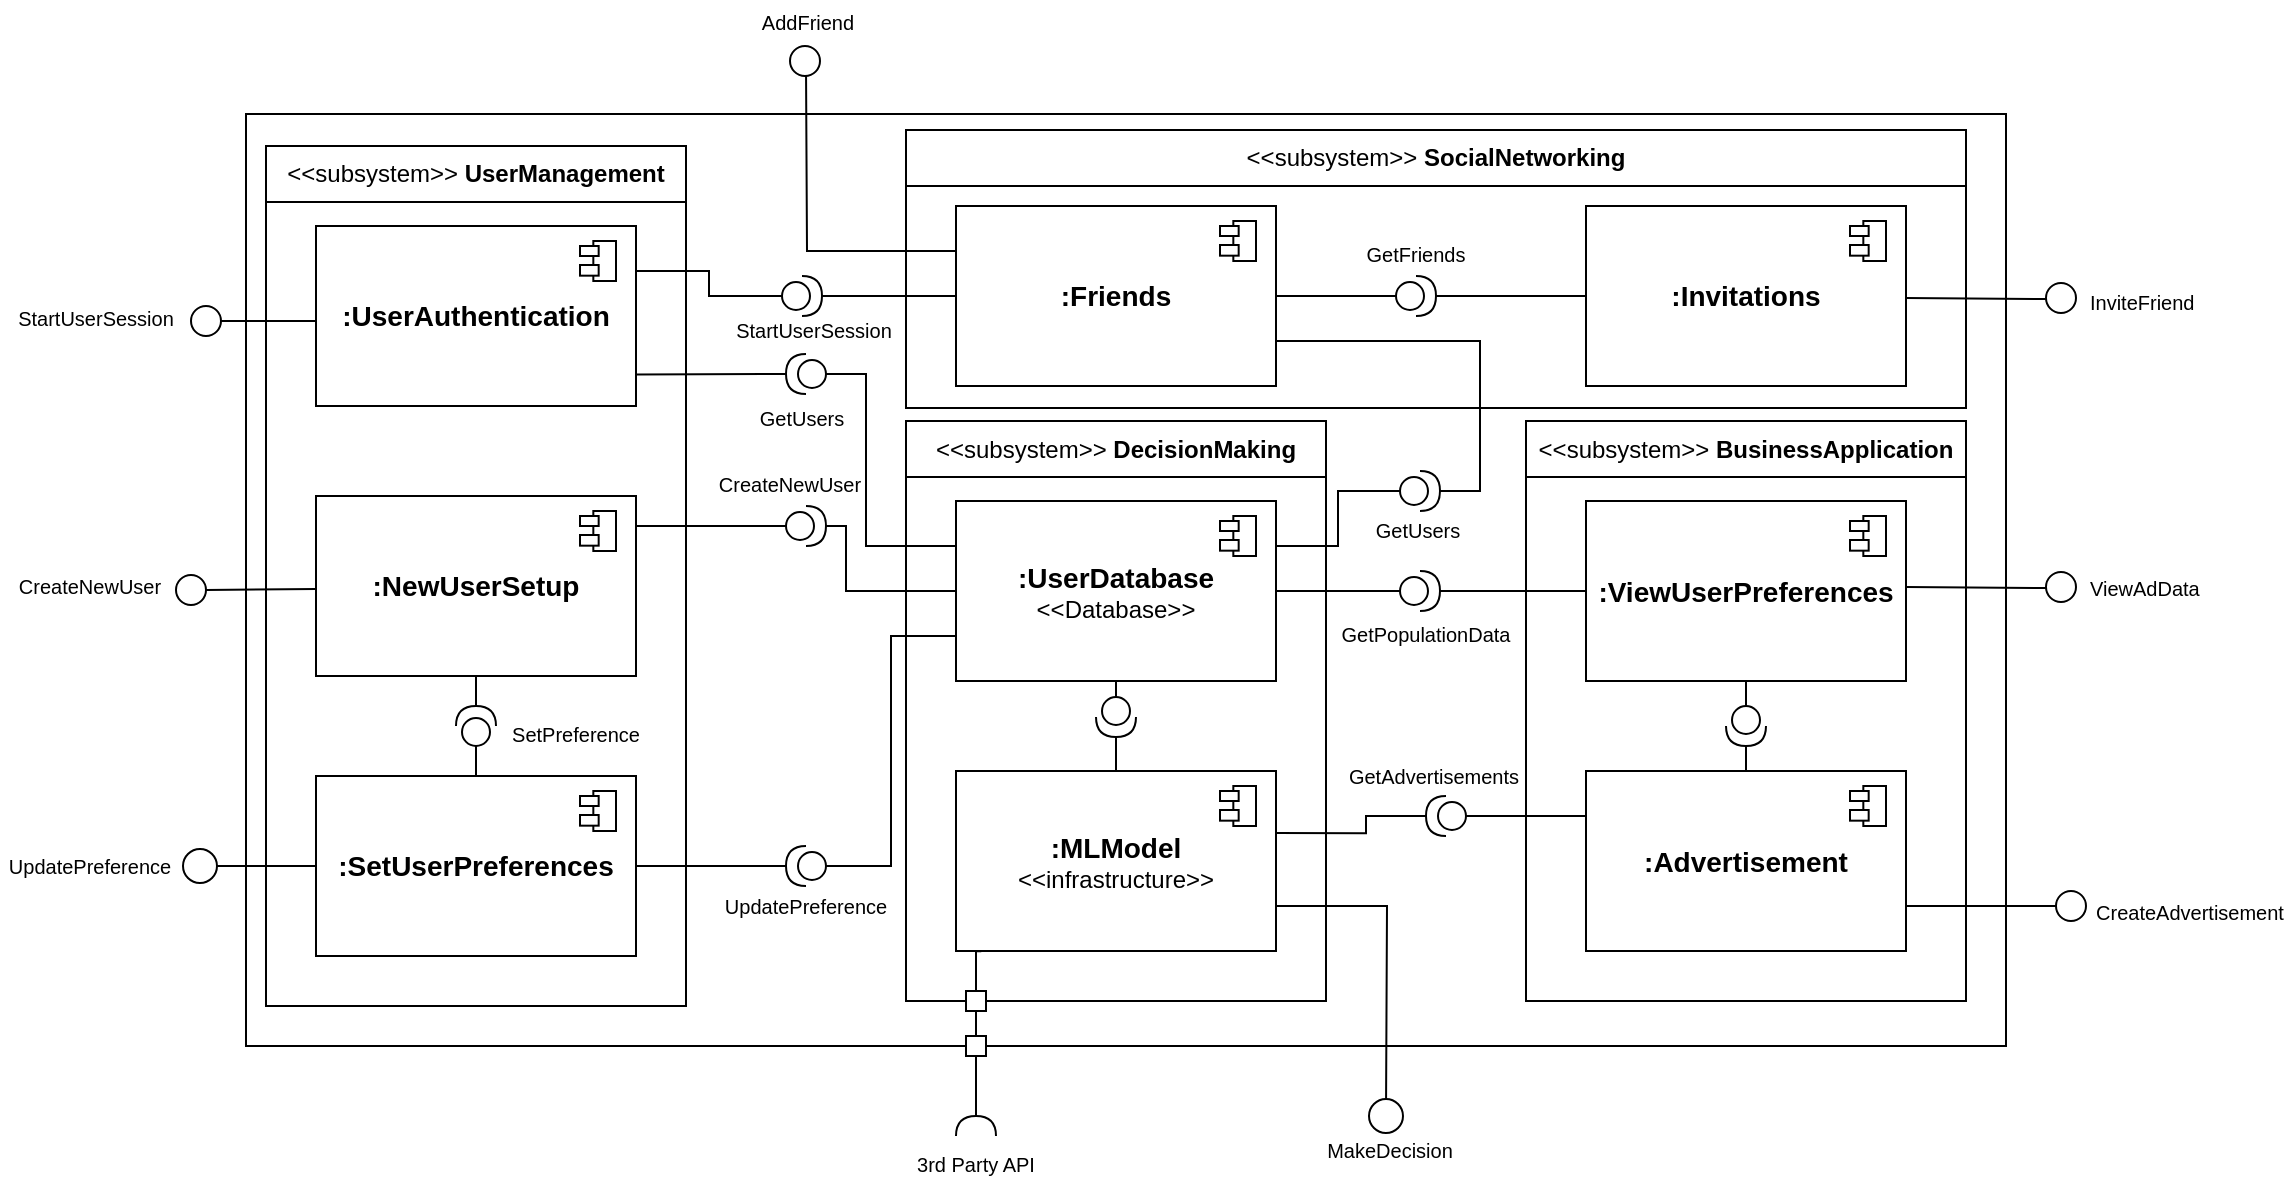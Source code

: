 <mxfile version="10.6.5" type="device"><diagram id="gyJj4zx8tyB4iPBokONH" name="Page-1"><mxGraphModel dx="2293" dy="799" grid="1" gridSize="10" guides="1" tooltips="1" connect="1" arrows="1" fold="1" page="1" pageScale="1" pageWidth="850" pageHeight="1100" math="0" shadow="0"><root><mxCell id="0"/><mxCell id="1" parent="0"/><mxCell id="6_bKS5VS26c0D7Z-vQ1S-110" value="" style="rounded=0;whiteSpace=wrap;html=1;fontSize=10;align=left;" vertex="1" parent="1"><mxGeometry x="120" y="274" width="880" height="466" as="geometry"/></mxCell><mxCell id="6_bKS5VS26c0D7Z-vQ1S-18" value="" style="rounded=0;whiteSpace=wrap;html=1;" vertex="1" parent="1"><mxGeometry x="130" y="318" width="210" height="402" as="geometry"/></mxCell><mxCell id="6_bKS5VS26c0D7Z-vQ1S-9" value="" style="group" vertex="1" connectable="0" parent="1"><mxGeometry x="155" y="330" width="160" height="90" as="geometry"/></mxCell><mxCell id="6_bKS5VS26c0D7Z-vQ1S-1" value="&lt;font style=&quot;font-size: 14px&quot;&gt;&lt;b&gt;:UserAuthentication&lt;/b&gt;&lt;/font&gt;" style="rounded=0;whiteSpace=wrap;html=1;" vertex="1" parent="6_bKS5VS26c0D7Z-vQ1S-9"><mxGeometry width="160" height="90" as="geometry"/></mxCell><mxCell id="6_bKS5VS26c0D7Z-vQ1S-7" value="" style="group" vertex="1" connectable="0" parent="6_bKS5VS26c0D7Z-vQ1S-9"><mxGeometry x="130" y="7.5" width="20" height="20" as="geometry"/></mxCell><mxCell id="6_bKS5VS26c0D7Z-vQ1S-2" value="" style="rounded=0;whiteSpace=wrap;html=1;" vertex="1" parent="6_bKS5VS26c0D7Z-vQ1S-7"><mxGeometry x="8.667" width="11.333" height="20" as="geometry"/></mxCell><mxCell id="6_bKS5VS26c0D7Z-vQ1S-3" value="" style="rounded=0;whiteSpace=wrap;html=1;" vertex="1" parent="6_bKS5VS26c0D7Z-vQ1S-7"><mxGeometry x="2" y="2.5" width="9.333" height="5" as="geometry"/></mxCell><mxCell id="6_bKS5VS26c0D7Z-vQ1S-4" value="" style="rounded=0;whiteSpace=wrap;html=1;" vertex="1" parent="6_bKS5VS26c0D7Z-vQ1S-7"><mxGeometry x="2" y="12" width="9.333" height="5.333" as="geometry"/></mxCell><mxCell id="6_bKS5VS26c0D7Z-vQ1S-10" value="" style="group" vertex="1" connectable="0" parent="1"><mxGeometry x="155" y="465" width="160" height="90" as="geometry"/></mxCell><mxCell id="6_bKS5VS26c0D7Z-vQ1S-11" value="&lt;font style=&quot;font-size: 14px&quot;&gt;&lt;b&gt;:NewUserSetup&lt;/b&gt;&lt;/font&gt;" style="rounded=0;whiteSpace=wrap;html=1;" vertex="1" parent="6_bKS5VS26c0D7Z-vQ1S-10"><mxGeometry width="160" height="90" as="geometry"/></mxCell><mxCell id="6_bKS5VS26c0D7Z-vQ1S-12" value="" style="group" vertex="1" connectable="0" parent="6_bKS5VS26c0D7Z-vQ1S-10"><mxGeometry x="130" y="7.5" width="20" height="20" as="geometry"/></mxCell><mxCell id="6_bKS5VS26c0D7Z-vQ1S-13" value="" style="rounded=0;whiteSpace=wrap;html=1;" vertex="1" parent="6_bKS5VS26c0D7Z-vQ1S-12"><mxGeometry x="8.667" width="11.333" height="20" as="geometry"/></mxCell><mxCell id="6_bKS5VS26c0D7Z-vQ1S-14" value="" style="rounded=0;whiteSpace=wrap;html=1;" vertex="1" parent="6_bKS5VS26c0D7Z-vQ1S-12"><mxGeometry x="2" y="2.5" width="9.333" height="5" as="geometry"/></mxCell><mxCell id="6_bKS5VS26c0D7Z-vQ1S-15" value="" style="rounded=0;whiteSpace=wrap;html=1;" vertex="1" parent="6_bKS5VS26c0D7Z-vQ1S-12"><mxGeometry x="2" y="12" width="9.333" height="5.333" as="geometry"/></mxCell><mxCell id="6_bKS5VS26c0D7Z-vQ1S-19" value="&amp;lt;&amp;lt;subsystem&amp;gt;&amp;gt; &lt;b&gt;UserManagement&lt;/b&gt;" style="rounded=0;whiteSpace=wrap;html=1;" vertex="1" parent="1"><mxGeometry x="130" y="290" width="210" height="28" as="geometry"/></mxCell><mxCell id="6_bKS5VS26c0D7Z-vQ1S-20" value="" style="group" vertex="1" connectable="0" parent="1"><mxGeometry x="155" y="605" width="160" height="90" as="geometry"/></mxCell><mxCell id="6_bKS5VS26c0D7Z-vQ1S-21" value="&lt;font style=&quot;font-size: 14px&quot;&gt;&lt;b&gt;:SetUserPreferences&lt;/b&gt;&lt;/font&gt;" style="rounded=0;whiteSpace=wrap;html=1;" vertex="1" parent="6_bKS5VS26c0D7Z-vQ1S-20"><mxGeometry width="160" height="90" as="geometry"/></mxCell><mxCell id="6_bKS5VS26c0D7Z-vQ1S-22" value="" style="group" vertex="1" connectable="0" parent="6_bKS5VS26c0D7Z-vQ1S-20"><mxGeometry x="130" y="7.5" width="20" height="20" as="geometry"/></mxCell><mxCell id="6_bKS5VS26c0D7Z-vQ1S-23" value="" style="rounded=0;whiteSpace=wrap;html=1;" vertex="1" parent="6_bKS5VS26c0D7Z-vQ1S-22"><mxGeometry x="8.667" width="11.333" height="20" as="geometry"/></mxCell><mxCell id="6_bKS5VS26c0D7Z-vQ1S-24" value="" style="rounded=0;whiteSpace=wrap;html=1;" vertex="1" parent="6_bKS5VS26c0D7Z-vQ1S-22"><mxGeometry x="2" y="2.5" width="9.333" height="5" as="geometry"/></mxCell><mxCell id="6_bKS5VS26c0D7Z-vQ1S-25" value="" style="rounded=0;whiteSpace=wrap;html=1;" vertex="1" parent="6_bKS5VS26c0D7Z-vQ1S-22"><mxGeometry x="2" y="12" width="9.333" height="5.333" as="geometry"/></mxCell><mxCell id="6_bKS5VS26c0D7Z-vQ1S-28" value="" style="rounded=0;whiteSpace=wrap;html=1;" vertex="1" parent="1"><mxGeometry x="450" y="455.5" width="210" height="262" as="geometry"/></mxCell><mxCell id="6_bKS5VS26c0D7Z-vQ1S-29" value="" style="group" vertex="1" connectable="0" parent="1"><mxGeometry x="475" y="467.5" width="160" height="90" as="geometry"/></mxCell><mxCell id="6_bKS5VS26c0D7Z-vQ1S-30" value="&lt;font&gt;&lt;span style=&quot;font-weight: bold ; font-size: 14px&quot;&gt;:UserDatabase&lt;/span&gt;&lt;br&gt;&lt;font style=&quot;font-size: 12px&quot;&gt;&amp;lt;&amp;lt;Database&amp;gt;&amp;gt;&lt;/font&gt;&lt;br&gt;&lt;/font&gt;" style="rounded=0;whiteSpace=wrap;html=1;" vertex="1" parent="6_bKS5VS26c0D7Z-vQ1S-29"><mxGeometry width="160" height="90" as="geometry"/></mxCell><mxCell id="6_bKS5VS26c0D7Z-vQ1S-31" value="" style="group" vertex="1" connectable="0" parent="6_bKS5VS26c0D7Z-vQ1S-29"><mxGeometry x="130" y="7.5" width="20" height="20" as="geometry"/></mxCell><mxCell id="6_bKS5VS26c0D7Z-vQ1S-32" value="" style="rounded=0;whiteSpace=wrap;html=1;" vertex="1" parent="6_bKS5VS26c0D7Z-vQ1S-31"><mxGeometry x="8.667" width="11.333" height="20" as="geometry"/></mxCell><mxCell id="6_bKS5VS26c0D7Z-vQ1S-33" value="" style="rounded=0;whiteSpace=wrap;html=1;" vertex="1" parent="6_bKS5VS26c0D7Z-vQ1S-31"><mxGeometry x="2" y="2.5" width="9.333" height="5" as="geometry"/></mxCell><mxCell id="6_bKS5VS26c0D7Z-vQ1S-34" value="" style="rounded=0;whiteSpace=wrap;html=1;" vertex="1" parent="6_bKS5VS26c0D7Z-vQ1S-31"><mxGeometry x="2" y="12" width="9.333" height="5.333" as="geometry"/></mxCell><mxCell id="6_bKS5VS26c0D7Z-vQ1S-35" value="" style="group" vertex="1" connectable="0" parent="1"><mxGeometry x="475" y="602.5" width="162" height="150" as="geometry"/></mxCell><mxCell id="6_bKS5VS26c0D7Z-vQ1S-85" style="edgeStyle=orthogonalEdgeStyle;rounded=0;orthogonalLoop=1;jettySize=auto;html=1;exitX=0.079;exitY=1.001;exitDx=0;exitDy=0;entryX=0.5;entryY=0;entryDx=0;entryDy=0;startArrow=none;startFill=0;startSize=30;endArrow=none;endFill=0;endSize=17;fontSize=10;exitPerimeter=0;" edge="1" parent="6_bKS5VS26c0D7Z-vQ1S-35" source="6_bKS5VS26c0D7Z-vQ1S-36" target="6_bKS5VS26c0D7Z-vQ1S-84"><mxGeometry relative="1" as="geometry"><Array as="points"><mxPoint x="10" y="90"/></Array></mxGeometry></mxCell><mxCell id="6_bKS5VS26c0D7Z-vQ1S-36" value="&lt;font&gt;&lt;b style=&quot;font-size: 14px&quot;&gt;:MLModel&lt;/b&gt;&lt;br&gt;&lt;font style=&quot;font-size: 12px&quot;&gt;&amp;lt;&amp;lt;infrastructure&amp;gt;&amp;gt;&lt;/font&gt;&lt;br&gt;&lt;/font&gt;" style="rounded=0;whiteSpace=wrap;html=1;" vertex="1" parent="6_bKS5VS26c0D7Z-vQ1S-35"><mxGeometry width="160" height="90" as="geometry"/></mxCell><mxCell id="6_bKS5VS26c0D7Z-vQ1S-37" value="" style="group" vertex="1" connectable="0" parent="6_bKS5VS26c0D7Z-vQ1S-35"><mxGeometry x="130" y="7.5" width="20" height="20" as="geometry"/></mxCell><mxCell id="6_bKS5VS26c0D7Z-vQ1S-38" value="" style="rounded=0;whiteSpace=wrap;html=1;" vertex="1" parent="6_bKS5VS26c0D7Z-vQ1S-37"><mxGeometry x="8.667" width="11.333" height="20" as="geometry"/></mxCell><mxCell id="6_bKS5VS26c0D7Z-vQ1S-39" value="" style="rounded=0;whiteSpace=wrap;html=1;" vertex="1" parent="6_bKS5VS26c0D7Z-vQ1S-37"><mxGeometry x="2" y="2.5" width="9.333" height="5" as="geometry"/></mxCell><mxCell id="6_bKS5VS26c0D7Z-vQ1S-40" value="" style="rounded=0;whiteSpace=wrap;html=1;" vertex="1" parent="6_bKS5VS26c0D7Z-vQ1S-37"><mxGeometry x="2" y="12" width="9.333" height="5.333" as="geometry"/></mxCell><mxCell id="6_bKS5VS26c0D7Z-vQ1S-84" value="" style="whiteSpace=wrap;html=1;aspect=fixed;fontSize=10;" vertex="1" parent="6_bKS5VS26c0D7Z-vQ1S-35"><mxGeometry x="5" y="110" width="10" height="10" as="geometry"/></mxCell><mxCell id="6_bKS5VS26c0D7Z-vQ1S-41" value="&amp;lt;&amp;lt;subsystem&amp;gt;&amp;gt; &lt;b&gt;DecisionMaking&lt;/b&gt;" style="rounded=0;whiteSpace=wrap;html=1;" vertex="1" parent="1"><mxGeometry x="450" y="427.5" width="210" height="28" as="geometry"/></mxCell><mxCell id="6_bKS5VS26c0D7Z-vQ1S-48" value="" style="endArrow=none;html=1;entryX=0;entryY=0.75;entryDx=0;entryDy=0;exitX=1;exitY=0.5;exitDx=0;exitDy=0;" edge="1" parent="1" source="6_bKS5VS26c0D7Z-vQ1S-49"><mxGeometry width="50" height="50" relative="1" as="geometry"><mxPoint x="110" y="377" as="sourcePoint"/><mxPoint x="155.069" y="377.448" as="targetPoint"/></mxGeometry></mxCell><mxCell id="6_bKS5VS26c0D7Z-vQ1S-49" value="" style="ellipse;whiteSpace=wrap;html=1;aspect=fixed;" vertex="1" parent="1"><mxGeometry x="92.5" y="370" width="15" height="15" as="geometry"/></mxCell><mxCell id="6_bKS5VS26c0D7Z-vQ1S-50" value="&lt;font style=&quot;font-size: 10px&quot;&gt;StartUserSession&lt;/font&gt;" style="text;html=1;strokeColor=none;fillColor=none;align=center;verticalAlign=middle;whiteSpace=wrap;rounded=0;" vertex="1" parent="1"><mxGeometry y="366" width="90" height="20" as="geometry"/></mxCell><mxCell id="6_bKS5VS26c0D7Z-vQ1S-52" value="" style="endArrow=none;html=1;entryX=0;entryY=0.75;entryDx=0;entryDy=0;exitX=1;exitY=0.5;exitDx=0;exitDy=0;" edge="1" parent="1" source="6_bKS5VS26c0D7Z-vQ1S-53"><mxGeometry width="50" height="50" relative="1" as="geometry"><mxPoint x="110" y="511" as="sourcePoint"/><mxPoint x="155.069" y="511.448" as="targetPoint"/></mxGeometry></mxCell><mxCell id="6_bKS5VS26c0D7Z-vQ1S-53" value="" style="ellipse;whiteSpace=wrap;html=1;aspect=fixed;" vertex="1" parent="1"><mxGeometry x="85" y="504.5" width="15" height="15" as="geometry"/></mxCell><mxCell id="6_bKS5VS26c0D7Z-vQ1S-54" value="CreateNewUser" style="text;html=1;strokeColor=none;fillColor=none;align=center;verticalAlign=middle;whiteSpace=wrap;rounded=0;fontSize=10;" vertex="1" parent="1"><mxGeometry x="-3" y="500" width="90" height="20" as="geometry"/></mxCell><mxCell id="6_bKS5VS26c0D7Z-vQ1S-57" value="&lt;div style=&quot;text-align: right&quot;&gt;&lt;span style=&quot;font-size: 10px&quot;&gt;MakeDecision&lt;/span&gt;&lt;/div&gt;" style="text;html=1;strokeColor=none;fillColor=none;align=center;verticalAlign=middle;whiteSpace=wrap;rounded=0;" vertex="1" parent="1"><mxGeometry x="645" y="782" width="94" height="20" as="geometry"/></mxCell><mxCell id="6_bKS5VS26c0D7Z-vQ1S-61" value="" style="endArrow=none;html=1;exitX=1;exitY=0.825;exitDx=0;exitDy=0;entryX=1;entryY=0.5;entryDx=0;entryDy=0;entryPerimeter=0;exitPerimeter=0;" edge="1" parent="1" source="6_bKS5VS26c0D7Z-vQ1S-1" target="6_bKS5VS26c0D7Z-vQ1S-64"><mxGeometry width="50" height="50" relative="1" as="geometry"><mxPoint x="350" y="360" as="sourcePoint"/><mxPoint x="410" y="352" as="targetPoint"/></mxGeometry></mxCell><mxCell id="6_bKS5VS26c0D7Z-vQ1S-64" value="" style="shape=providedRequiredInterface;html=1;verticalLabelPosition=bottom;rotation=-180;" vertex="1" parent="1"><mxGeometry x="390" y="394" width="20" height="20" as="geometry"/></mxCell><mxCell id="6_bKS5VS26c0D7Z-vQ1S-68" style="edgeStyle=orthogonalEdgeStyle;rounded=0;orthogonalLoop=1;jettySize=auto;html=1;entryX=1;entryY=0.25;entryDx=0;entryDy=0;endArrow=none;endFill=0;" edge="1" parent="1" source="6_bKS5VS26c0D7Z-vQ1S-66" target="6_bKS5VS26c0D7Z-vQ1S-11"><mxGeometry relative="1" as="geometry"><Array as="points"><mxPoint x="315" y="480"/></Array></mxGeometry></mxCell><mxCell id="6_bKS5VS26c0D7Z-vQ1S-66" value="" style="shape=providedRequiredInterface;html=1;verticalLabelPosition=bottom;" vertex="1" parent="1"><mxGeometry x="390" y="470" width="20" height="20" as="geometry"/></mxCell><mxCell id="6_bKS5VS26c0D7Z-vQ1S-67" style="edgeStyle=orthogonalEdgeStyle;rounded=0;orthogonalLoop=1;jettySize=auto;html=1;exitX=0;exitY=0.5;exitDx=0;exitDy=0;entryX=1;entryY=0.5;entryDx=0;entryDy=0;entryPerimeter=0;endArrow=none;endFill=0;" edge="1" parent="1" source="6_bKS5VS26c0D7Z-vQ1S-30" target="6_bKS5VS26c0D7Z-vQ1S-66"><mxGeometry relative="1" as="geometry"><Array as="points"><mxPoint x="420" y="513"/><mxPoint x="420" y="480"/></Array></mxGeometry></mxCell><mxCell id="6_bKS5VS26c0D7Z-vQ1S-69" value="&lt;font style=&quot;font-size: 10px&quot;&gt;CreateNewUser&lt;/font&gt;" style="text;html=1;strokeColor=none;fillColor=none;align=center;verticalAlign=middle;whiteSpace=wrap;rounded=0;rotation=0;" vertex="1" parent="1"><mxGeometry x="345" y="449" width="94" height="20" as="geometry"/></mxCell><mxCell id="6_bKS5VS26c0D7Z-vQ1S-70" value="" style="rounded=0;whiteSpace=wrap;html=1;" vertex="1" parent="1"><mxGeometry x="760" y="451.5" width="220" height="266" as="geometry"/></mxCell><mxCell id="6_bKS5VS26c0D7Z-vQ1S-71" value="&amp;lt;&amp;lt;subsystem&amp;gt;&amp;gt; &lt;b&gt;BusinessApplication&lt;/b&gt;" style="rounded=0;whiteSpace=wrap;html=1;" vertex="1" parent="1"><mxGeometry x="760" y="427.5" width="220" height="28" as="geometry"/></mxCell><mxCell id="6_bKS5VS26c0D7Z-vQ1S-73" style="edgeStyle=orthogonalEdgeStyle;rounded=0;orthogonalLoop=1;jettySize=auto;html=1;exitX=1;exitY=0.5;exitDx=0;exitDy=0;exitPerimeter=0;entryX=0.5;entryY=0;entryDx=0;entryDy=0;endArrow=none;endFill=0;fontSize=10;" edge="1" parent="1" source="6_bKS5VS26c0D7Z-vQ1S-72" target="6_bKS5VS26c0D7Z-vQ1S-36"><mxGeometry relative="1" as="geometry"/></mxCell><mxCell id="6_bKS5VS26c0D7Z-vQ1S-74" style="edgeStyle=orthogonalEdgeStyle;rounded=0;orthogonalLoop=1;jettySize=auto;html=1;exitX=0;exitY=0.5;exitDx=0;exitDy=0;exitPerimeter=0;entryX=0.5;entryY=1;entryDx=0;entryDy=0;endArrow=none;endFill=0;fontSize=10;" edge="1" parent="1" source="6_bKS5VS26c0D7Z-vQ1S-72" target="6_bKS5VS26c0D7Z-vQ1S-30"><mxGeometry relative="1" as="geometry"/></mxCell><mxCell id="6_bKS5VS26c0D7Z-vQ1S-72" value="" style="shape=providedRequiredInterface;html=1;verticalLabelPosition=bottom;fontSize=10;rotation=90;" vertex="1" parent="1"><mxGeometry x="545" y="565.5" width="20" height="20" as="geometry"/></mxCell><mxCell id="6_bKS5VS26c0D7Z-vQ1S-81" style="edgeStyle=orthogonalEdgeStyle;rounded=0;orthogonalLoop=1;jettySize=auto;html=1;exitX=1;exitY=0.5;exitDx=0;exitDy=0;exitPerimeter=0;entryX=0.5;entryY=1;entryDx=0;entryDy=0;endArrow=none;endFill=0;fontSize=10;" edge="1" parent="1" source="6_bKS5VS26c0D7Z-vQ1S-79" target="6_bKS5VS26c0D7Z-vQ1S-11"><mxGeometry relative="1" as="geometry"/></mxCell><mxCell id="6_bKS5VS26c0D7Z-vQ1S-79" value="" style="shape=providedRequiredInterface;html=1;verticalLabelPosition=bottom;fontSize=10;rotation=-90;" vertex="1" parent="1"><mxGeometry x="225" y="570" width="20" height="20" as="geometry"/></mxCell><mxCell id="6_bKS5VS26c0D7Z-vQ1S-80" style="edgeStyle=orthogonalEdgeStyle;rounded=0;orthogonalLoop=1;jettySize=auto;html=1;exitX=0.5;exitY=0;exitDx=0;exitDy=0;entryX=0;entryY=0.5;entryDx=0;entryDy=0;entryPerimeter=0;endArrow=none;endFill=0;fontSize=10;" edge="1" parent="1" source="6_bKS5VS26c0D7Z-vQ1S-21" target="6_bKS5VS26c0D7Z-vQ1S-79"><mxGeometry relative="1" as="geometry"/></mxCell><mxCell id="6_bKS5VS26c0D7Z-vQ1S-82" style="edgeStyle=orthogonalEdgeStyle;rounded=0;orthogonalLoop=1;jettySize=auto;html=1;exitX=0;exitY=0.5;exitDx=0;exitDy=0;endArrow=oval;endFill=0;fontSize=10;startSize=15;endSize=17;" edge="1" parent="1" source="6_bKS5VS26c0D7Z-vQ1S-21"><mxGeometry relative="1" as="geometry"><mxPoint x="97" y="650" as="targetPoint"/><mxPoint x="141.667" y="649.833" as="sourcePoint"/></mxGeometry></mxCell><mxCell id="6_bKS5VS26c0D7Z-vQ1S-83" value="UpdatePreference" style="text;html=1;strokeColor=none;fillColor=none;align=center;verticalAlign=middle;whiteSpace=wrap;rounded=0;fontSize=10;" vertex="1" parent="1"><mxGeometry x="-3" y="640" width="90" height="20" as="geometry"/></mxCell><mxCell id="6_bKS5VS26c0D7Z-vQ1S-89" value="&lt;div style=&quot;text-align: right&quot;&gt;&lt;span style=&quot;font-size: 10px&quot;&gt;3rd Party API&lt;/span&gt;&lt;/div&gt;" style="text;html=1;strokeColor=none;fillColor=none;align=center;verticalAlign=middle;whiteSpace=wrap;rounded=0;" vertex="1" parent="1"><mxGeometry x="438" y="789" width="94" height="20" as="geometry"/></mxCell><mxCell id="6_bKS5VS26c0D7Z-vQ1S-90" style="edgeStyle=orthogonalEdgeStyle;rounded=0;orthogonalLoop=1;jettySize=auto;html=1;exitX=0;exitY=0.75;exitDx=0;exitDy=0;startArrow=none;startFill=0;startSize=30;endArrow=none;endFill=0;endSize=17;fontSize=10;entryX=0;entryY=0.5;entryDx=0;entryDy=0;entryPerimeter=0;" edge="1" parent="1" source="6_bKS5VS26c0D7Z-vQ1S-30" target="6_bKS5VS26c0D7Z-vQ1S-91"><mxGeometry relative="1" as="geometry"><mxPoint x="400" y="670" as="targetPoint"/></mxGeometry></mxCell><mxCell id="6_bKS5VS26c0D7Z-vQ1S-91" value="" style="shape=providedRequiredInterface;html=1;verticalLabelPosition=bottom;rotation=180;" vertex="1" parent="1"><mxGeometry x="390" y="640" width="20" height="20" as="geometry"/></mxCell><mxCell id="6_bKS5VS26c0D7Z-vQ1S-92" style="edgeStyle=orthogonalEdgeStyle;rounded=0;orthogonalLoop=1;jettySize=auto;html=1;exitX=1;exitY=0.5;exitDx=0;exitDy=0;entryX=1;entryY=0.5;entryDx=0;entryDy=0;entryPerimeter=0;startArrow=none;startFill=0;startSize=30;endArrow=none;endFill=0;endSize=17;fontSize=10;" edge="1" parent="1" source="6_bKS5VS26c0D7Z-vQ1S-21" target="6_bKS5VS26c0D7Z-vQ1S-91"><mxGeometry relative="1" as="geometry"/></mxCell><mxCell id="6_bKS5VS26c0D7Z-vQ1S-94" style="edgeStyle=orthogonalEdgeStyle;rounded=0;orthogonalLoop=1;jettySize=auto;html=1;exitX=1;exitY=0.75;exitDx=0;exitDy=0;endArrow=oval;endFill=0;fontSize=10;startSize=15;endSize=17;" edge="1" parent="1" source="6_bKS5VS26c0D7Z-vQ1S-36"><mxGeometry relative="1" as="geometry"><mxPoint x="690" y="775" as="targetPoint"/><mxPoint x="164.724" y="659.862" as="sourcePoint"/></mxGeometry></mxCell><mxCell id="6_bKS5VS26c0D7Z-vQ1S-96" value="SetPreference" style="text;html=1;strokeColor=none;fillColor=none;align=center;verticalAlign=middle;whiteSpace=wrap;rounded=0;fontSize=10;" vertex="1" parent="1"><mxGeometry x="240" y="574" width="90" height="20" as="geometry"/></mxCell><mxCell id="6_bKS5VS26c0D7Z-vQ1S-97" value="UpdatePreference" style="text;html=1;strokeColor=none;fillColor=none;align=center;verticalAlign=middle;whiteSpace=wrap;rounded=0;fontSize=10;" vertex="1" parent="1"><mxGeometry x="355" y="660" width="90" height="20" as="geometry"/></mxCell><mxCell id="6_bKS5VS26c0D7Z-vQ1S-98" value="" style="group" vertex="1" connectable="0" parent="1"><mxGeometry x="790" y="467.5" width="160" height="90" as="geometry"/></mxCell><mxCell id="6_bKS5VS26c0D7Z-vQ1S-99" value="&lt;font style=&quot;font-size: 14px&quot;&gt;&lt;b&gt;:ViewUserPreferences&lt;/b&gt;&lt;/font&gt;" style="rounded=0;whiteSpace=wrap;html=1;" vertex="1" parent="6_bKS5VS26c0D7Z-vQ1S-98"><mxGeometry width="160" height="90" as="geometry"/></mxCell><mxCell id="6_bKS5VS26c0D7Z-vQ1S-100" value="" style="group" vertex="1" connectable="0" parent="6_bKS5VS26c0D7Z-vQ1S-98"><mxGeometry x="130" y="7.5" width="20" height="20" as="geometry"/></mxCell><mxCell id="6_bKS5VS26c0D7Z-vQ1S-101" value="" style="rounded=0;whiteSpace=wrap;html=1;" vertex="1" parent="6_bKS5VS26c0D7Z-vQ1S-100"><mxGeometry x="8.667" width="11.333" height="20" as="geometry"/></mxCell><mxCell id="6_bKS5VS26c0D7Z-vQ1S-102" value="" style="rounded=0;whiteSpace=wrap;html=1;" vertex="1" parent="6_bKS5VS26c0D7Z-vQ1S-100"><mxGeometry x="2" y="2.5" width="9.333" height="5" as="geometry"/></mxCell><mxCell id="6_bKS5VS26c0D7Z-vQ1S-103" value="" style="rounded=0;whiteSpace=wrap;html=1;" vertex="1" parent="6_bKS5VS26c0D7Z-vQ1S-100"><mxGeometry x="2" y="12" width="9.333" height="5.333" as="geometry"/></mxCell><mxCell id="6_bKS5VS26c0D7Z-vQ1S-104" style="edgeStyle=orthogonalEdgeStyle;rounded=0;orthogonalLoop=1;jettySize=auto;html=1;exitX=1;exitY=0.5;exitDx=0;exitDy=0;entryX=0;entryY=0.5;entryDx=0;entryDy=0;startArrow=none;startFill=0;startSize=30;endArrow=none;endFill=0;endSize=17;fontSize=10;" edge="1" parent="1" source="6_bKS5VS26c0D7Z-vQ1S-105" target="6_bKS5VS26c0D7Z-vQ1S-99"><mxGeometry relative="1" as="geometry"/></mxCell><mxCell id="6_bKS5VS26c0D7Z-vQ1S-105" value="" style="shape=providedRequiredInterface;html=1;verticalLabelPosition=bottom;" vertex="1" parent="1"><mxGeometry x="697" y="502.5" width="20" height="20" as="geometry"/></mxCell><mxCell id="6_bKS5VS26c0D7Z-vQ1S-106" style="edgeStyle=orthogonalEdgeStyle;rounded=0;orthogonalLoop=1;jettySize=auto;html=1;exitX=1;exitY=0.5;exitDx=0;exitDy=0;entryX=0;entryY=0.5;entryDx=0;entryDy=0;startArrow=none;startFill=0;startSize=30;endArrow=none;endFill=0;endSize=17;fontSize=10;" edge="1" parent="1" source="6_bKS5VS26c0D7Z-vQ1S-30" target="6_bKS5VS26c0D7Z-vQ1S-105"><mxGeometry relative="1" as="geometry"><mxPoint x="635" y="375" as="sourcePoint"/><mxPoint x="790" y="375" as="targetPoint"/></mxGeometry></mxCell><mxCell id="6_bKS5VS26c0D7Z-vQ1S-109" value="&lt;span style=&quot;font-size: 10px&quot;&gt;GetPopulationData&lt;/span&gt;" style="text;html=1;strokeColor=none;fillColor=none;align=center;verticalAlign=middle;whiteSpace=wrap;rounded=0;rotation=0;" vertex="1" parent="1"><mxGeometry x="663" y="523.5" width="94" height="20" as="geometry"/></mxCell><mxCell id="6_bKS5VS26c0D7Z-vQ1S-114" style="edgeStyle=orthogonalEdgeStyle;rounded=0;orthogonalLoop=1;jettySize=auto;html=1;exitX=0.5;exitY=1;exitDx=0;exitDy=0;entryX=1;entryY=0.5;entryDx=0;entryDy=0;entryPerimeter=0;startArrow=none;startFill=0;startSize=30;endArrow=none;endFill=0;endSize=17;fontSize=10;" edge="1" parent="1" source="6_bKS5VS26c0D7Z-vQ1S-111" target="6_bKS5VS26c0D7Z-vQ1S-113"><mxGeometry relative="1" as="geometry"><Array as="points"><mxPoint x="485" y="775"/><mxPoint x="485" y="775"/></Array></mxGeometry></mxCell><mxCell id="6_bKS5VS26c0D7Z-vQ1S-158" style="edgeStyle=orthogonalEdgeStyle;rounded=0;orthogonalLoop=1;jettySize=auto;html=1;exitX=0.5;exitY=0;exitDx=0;exitDy=0;entryX=0.5;entryY=1;entryDx=0;entryDy=0;startArrow=none;startFill=0;startSize=30;endArrow=none;endFill=0;endSize=17;fontSize=10;" edge="1" parent="1" source="6_bKS5VS26c0D7Z-vQ1S-111" target="6_bKS5VS26c0D7Z-vQ1S-84"><mxGeometry relative="1" as="geometry"/></mxCell><mxCell id="6_bKS5VS26c0D7Z-vQ1S-111" value="" style="whiteSpace=wrap;html=1;aspect=fixed;fontSize=10;align=left;" vertex="1" parent="1"><mxGeometry x="480" y="735" width="10" height="10" as="geometry"/></mxCell><mxCell id="6_bKS5VS26c0D7Z-vQ1S-113" value="" style="shape=requiredInterface;html=1;verticalLabelPosition=bottom;fontSize=10;align=left;rotation=-90;" vertex="1" parent="1"><mxGeometry x="480" y="770" width="10" height="20" as="geometry"/></mxCell><mxCell id="6_bKS5VS26c0D7Z-vQ1S-115" value="" style="rounded=0;whiteSpace=wrap;html=1;" vertex="1" parent="1"><mxGeometry x="450" y="310" width="530" height="111" as="geometry"/></mxCell><mxCell id="6_bKS5VS26c0D7Z-vQ1S-116" value="&amp;lt;&amp;lt;subsystem&amp;gt;&amp;gt; &lt;b&gt;SocialNetworking&lt;/b&gt;" style="rounded=0;whiteSpace=wrap;html=1;" vertex="1" parent="1"><mxGeometry x="450" y="282" width="530" height="28" as="geometry"/></mxCell><mxCell id="6_bKS5VS26c0D7Z-vQ1S-117" value="" style="group" vertex="1" connectable="0" parent="1"><mxGeometry x="790" y="602.5" width="160" height="90" as="geometry"/></mxCell><mxCell id="6_bKS5VS26c0D7Z-vQ1S-118" value="&lt;font style=&quot;font-size: 14px&quot;&gt;&lt;b&gt;:Advertisement&lt;/b&gt;&lt;/font&gt;" style="rounded=0;whiteSpace=wrap;html=1;" vertex="1" parent="6_bKS5VS26c0D7Z-vQ1S-117"><mxGeometry width="160" height="90" as="geometry"/></mxCell><mxCell id="6_bKS5VS26c0D7Z-vQ1S-119" value="" style="group" vertex="1" connectable="0" parent="6_bKS5VS26c0D7Z-vQ1S-117"><mxGeometry x="130" y="7.5" width="20" height="20" as="geometry"/></mxCell><mxCell id="6_bKS5VS26c0D7Z-vQ1S-120" value="" style="rounded=0;whiteSpace=wrap;html=1;" vertex="1" parent="6_bKS5VS26c0D7Z-vQ1S-119"><mxGeometry x="8.667" width="11.333" height="20" as="geometry"/></mxCell><mxCell id="6_bKS5VS26c0D7Z-vQ1S-121" value="" style="rounded=0;whiteSpace=wrap;html=1;" vertex="1" parent="6_bKS5VS26c0D7Z-vQ1S-119"><mxGeometry x="2" y="2.5" width="9.333" height="5" as="geometry"/></mxCell><mxCell id="6_bKS5VS26c0D7Z-vQ1S-122" value="" style="rounded=0;whiteSpace=wrap;html=1;" vertex="1" parent="6_bKS5VS26c0D7Z-vQ1S-119"><mxGeometry x="2" y="12" width="9.333" height="5.333" as="geometry"/></mxCell><mxCell id="6_bKS5VS26c0D7Z-vQ1S-126" value="GetAdvertisements" style="text;html=1;strokeColor=none;fillColor=none;align=center;verticalAlign=middle;whiteSpace=wrap;rounded=0;fontSize=10;" vertex="1" parent="1"><mxGeometry x="669.0" y="594.5" width="90" height="20" as="geometry"/></mxCell><mxCell id="6_bKS5VS26c0D7Z-vQ1S-129" value="" style="endArrow=none;html=1;exitX=0;exitY=0.5;exitDx=0;exitDy=0;exitPerimeter=0;entryX=0;entryY=0.25;entryDx=0;entryDy=0;" edge="1" parent="1" source="6_bKS5VS26c0D7Z-vQ1S-133" target="6_bKS5VS26c0D7Z-vQ1S-118"><mxGeometry width="50" height="50" relative="1" as="geometry"><mxPoint x="719.952" y="495.905" as="sourcePoint"/><mxPoint x="789" y="496" as="targetPoint"/></mxGeometry></mxCell><mxCell id="6_bKS5VS26c0D7Z-vQ1S-132" style="edgeStyle=orthogonalEdgeStyle;rounded=0;orthogonalLoop=1;jettySize=auto;html=1;exitX=1;exitY=0.345;exitDx=0;exitDy=0;startArrow=none;startFill=0;startSize=30;endArrow=none;endFill=0;endSize=17;fontSize=10;exitPerimeter=0;entryX=1;entryY=0.5;entryDx=0;entryDy=0;entryPerimeter=0;" edge="1" parent="1" source="6_bKS5VS26c0D7Z-vQ1S-36" target="6_bKS5VS26c0D7Z-vQ1S-133"><mxGeometry relative="1" as="geometry"><mxPoint x="640.2" y="495.7" as="sourcePoint"/><mxPoint x="699.952" y="495.905" as="targetPoint"/><Array as="points"><mxPoint x="680" y="633"/><mxPoint x="680" y="625"/></Array></mxGeometry></mxCell><mxCell id="6_bKS5VS26c0D7Z-vQ1S-133" value="" style="shape=providedRequiredInterface;html=1;verticalLabelPosition=bottom;rotation=180;" vertex="1" parent="1"><mxGeometry x="710" y="615" width="20" height="20" as="geometry"/></mxCell><mxCell id="6_bKS5VS26c0D7Z-vQ1S-134" value="" style="endArrow=none;html=1;entryX=1;entryY=0.75;entryDx=0;entryDy=0;exitX=0;exitY=0.5;exitDx=0;exitDy=0;" edge="1" parent="1" source="6_bKS5VS26c0D7Z-vQ1S-135" target="6_bKS5VS26c0D7Z-vQ1S-118"><mxGeometry width="50" height="50" relative="1" as="geometry"><mxPoint x="1020" y="533" as="sourcePoint"/><mxPoint x="1110.069" y="516.948" as="targetPoint"/></mxGeometry></mxCell><mxCell id="6_bKS5VS26c0D7Z-vQ1S-135" value="" style="ellipse;whiteSpace=wrap;html=1;aspect=fixed;" vertex="1" parent="1"><mxGeometry x="1025" y="662.5" width="15" height="15" as="geometry"/></mxCell><mxCell id="6_bKS5VS26c0D7Z-vQ1S-141" value="CreateAdvertisement" style="text;html=1;strokeColor=none;fillColor=none;align=center;verticalAlign=middle;whiteSpace=wrap;rounded=0;fontSize=10;" vertex="1" parent="1"><mxGeometry x="1040" y="662.5" width="104" height="20" as="geometry"/></mxCell><mxCell id="6_bKS5VS26c0D7Z-vQ1S-145" value="" style="endArrow=none;html=1;entryX=1;entryY=0.75;entryDx=0;entryDy=0;" edge="1" parent="1"><mxGeometry width="50" height="50" relative="1" as="geometry"><mxPoint x="1020" y="511" as="sourcePoint"/><mxPoint x="949.973" y="510.517" as="targetPoint"/></mxGeometry></mxCell><mxCell id="6_bKS5VS26c0D7Z-vQ1S-146" value="" style="ellipse;whiteSpace=wrap;html=1;aspect=fixed;" vertex="1" parent="1"><mxGeometry x="1020" y="503" width="15" height="15" as="geometry"/></mxCell><mxCell id="6_bKS5VS26c0D7Z-vQ1S-147" value="ViewAdData" style="text;html=1;strokeColor=none;fillColor=none;align=left;verticalAlign=middle;whiteSpace=wrap;rounded=0;fontSize=10;" vertex="1" parent="1"><mxGeometry x="1040" y="501" width="104" height="20" as="geometry"/></mxCell><mxCell id="6_bKS5VS26c0D7Z-vQ1S-150" style="edgeStyle=orthogonalEdgeStyle;rounded=0;orthogonalLoop=1;jettySize=auto;html=1;exitX=1;exitY=0.5;exitDx=0;exitDy=0;exitPerimeter=0;entryX=0.5;entryY=0;entryDx=0;entryDy=0;startArrow=none;startFill=0;startSize=30;endArrow=none;endFill=0;endSize=17;fontSize=10;" edge="1" parent="1" source="6_bKS5VS26c0D7Z-vQ1S-148" target="6_bKS5VS26c0D7Z-vQ1S-118"><mxGeometry relative="1" as="geometry"/></mxCell><mxCell id="6_bKS5VS26c0D7Z-vQ1S-148" value="" style="shape=providedRequiredInterface;html=1;verticalLabelPosition=bottom;rotation=90;" vertex="1" parent="1"><mxGeometry x="860" y="570" width="20" height="20" as="geometry"/></mxCell><mxCell id="6_bKS5VS26c0D7Z-vQ1S-149" style="edgeStyle=orthogonalEdgeStyle;rounded=0;orthogonalLoop=1;jettySize=auto;html=1;exitX=0.5;exitY=1;exitDx=0;exitDy=0;entryX=0;entryY=0.5;entryDx=0;entryDy=0;entryPerimeter=0;startArrow=none;startFill=0;startSize=30;endArrow=none;endFill=0;endSize=17;fontSize=10;" edge="1" parent="1" source="6_bKS5VS26c0D7Z-vQ1S-99" target="6_bKS5VS26c0D7Z-vQ1S-148"><mxGeometry relative="1" as="geometry"/></mxCell><mxCell id="6_bKS5VS26c0D7Z-vQ1S-151" value="" style="group" vertex="1" connectable="0" parent="1"><mxGeometry x="475" y="320.0" width="160" height="90" as="geometry"/></mxCell><mxCell id="6_bKS5VS26c0D7Z-vQ1S-152" value="&lt;font style=&quot;font-size: 14px&quot;&gt;&lt;b&gt;:Friends&lt;/b&gt;&lt;/font&gt;" style="rounded=0;whiteSpace=wrap;html=1;" vertex="1" parent="6_bKS5VS26c0D7Z-vQ1S-151"><mxGeometry width="160" height="90" as="geometry"/></mxCell><mxCell id="6_bKS5VS26c0D7Z-vQ1S-153" value="" style="group" vertex="1" connectable="0" parent="6_bKS5VS26c0D7Z-vQ1S-151"><mxGeometry x="130" y="7.5" width="20" height="20" as="geometry"/></mxCell><mxCell id="6_bKS5VS26c0D7Z-vQ1S-154" value="" style="rounded=0;whiteSpace=wrap;html=1;" vertex="1" parent="6_bKS5VS26c0D7Z-vQ1S-153"><mxGeometry x="8.667" width="11.333" height="20" as="geometry"/></mxCell><mxCell id="6_bKS5VS26c0D7Z-vQ1S-155" value="" style="rounded=0;whiteSpace=wrap;html=1;" vertex="1" parent="6_bKS5VS26c0D7Z-vQ1S-153"><mxGeometry x="2" y="2.5" width="9.333" height="5" as="geometry"/></mxCell><mxCell id="6_bKS5VS26c0D7Z-vQ1S-156" value="" style="rounded=0;whiteSpace=wrap;html=1;" vertex="1" parent="6_bKS5VS26c0D7Z-vQ1S-153"><mxGeometry x="2" y="12" width="9.333" height="5.333" as="geometry"/></mxCell><mxCell id="6_bKS5VS26c0D7Z-vQ1S-159" style="edgeStyle=orthogonalEdgeStyle;rounded=0;orthogonalLoop=1;jettySize=auto;html=1;exitX=0;exitY=0.25;exitDx=0;exitDy=0;entryX=0;entryY=0.5;entryDx=0;entryDy=0;entryPerimeter=0;startArrow=none;startFill=0;startSize=30;endArrow=none;endFill=0;endSize=17;fontSize=10;" edge="1" parent="1" source="6_bKS5VS26c0D7Z-vQ1S-30" target="6_bKS5VS26c0D7Z-vQ1S-64"><mxGeometry relative="1" as="geometry"><Array as="points"><mxPoint x="430" y="490"/><mxPoint x="430" y="404"/></Array></mxGeometry></mxCell><mxCell id="6_bKS5VS26c0D7Z-vQ1S-160" value="" style="group" vertex="1" connectable="0" parent="1"><mxGeometry x="790" y="320" width="160" height="90.5" as="geometry"/></mxCell><mxCell id="6_bKS5VS26c0D7Z-vQ1S-161" value="&lt;font style=&quot;font-size: 14px&quot;&gt;&lt;b&gt;:Invitations&lt;/b&gt;&lt;/font&gt;" style="rounded=0;whiteSpace=wrap;html=1;" vertex="1" parent="6_bKS5VS26c0D7Z-vQ1S-160"><mxGeometry width="160" height="90" as="geometry"/></mxCell><mxCell id="6_bKS5VS26c0D7Z-vQ1S-162" value="" style="group" vertex="1" connectable="0" parent="6_bKS5VS26c0D7Z-vQ1S-160"><mxGeometry x="130" y="7.5" width="20" height="20" as="geometry"/></mxCell><mxCell id="6_bKS5VS26c0D7Z-vQ1S-163" value="" style="rounded=0;whiteSpace=wrap;html=1;" vertex="1" parent="6_bKS5VS26c0D7Z-vQ1S-162"><mxGeometry x="8.667" width="11.333" height="20" as="geometry"/></mxCell><mxCell id="6_bKS5VS26c0D7Z-vQ1S-164" value="" style="rounded=0;whiteSpace=wrap;html=1;" vertex="1" parent="6_bKS5VS26c0D7Z-vQ1S-162"><mxGeometry x="2" y="2.5" width="9.333" height="5" as="geometry"/></mxCell><mxCell id="6_bKS5VS26c0D7Z-vQ1S-165" value="" style="rounded=0;whiteSpace=wrap;html=1;" vertex="1" parent="6_bKS5VS26c0D7Z-vQ1S-162"><mxGeometry x="2" y="12" width="9.333" height="5.333" as="geometry"/></mxCell><mxCell id="6_bKS5VS26c0D7Z-vQ1S-166" style="edgeStyle=orthogonalEdgeStyle;rounded=0;orthogonalLoop=1;jettySize=auto;html=1;exitX=1;exitY=0.5;exitDx=0;exitDy=0;entryX=0;entryY=0.5;entryDx=0;entryDy=0;startArrow=none;startFill=0;startSize=30;endArrow=none;endFill=0;endSize=17;fontSize=10;" edge="1" parent="1" source="6_bKS5VS26c0D7Z-vQ1S-176" target="6_bKS5VS26c0D7Z-vQ1S-161"><mxGeometry relative="1" as="geometry"/></mxCell><mxCell id="6_bKS5VS26c0D7Z-vQ1S-169" style="edgeStyle=orthogonalEdgeStyle;rounded=0;orthogonalLoop=1;jettySize=auto;html=1;exitX=1;exitY=0.5;exitDx=0;exitDy=0;exitPerimeter=0;entryX=1;entryY=0.75;entryDx=0;entryDy=0;startArrow=none;startFill=0;startSize=30;endArrow=none;endFill=0;endSize=17;fontSize=10;" edge="1" parent="1" source="6_bKS5VS26c0D7Z-vQ1S-167" target="6_bKS5VS26c0D7Z-vQ1S-152"><mxGeometry relative="1" as="geometry"/></mxCell><mxCell id="6_bKS5VS26c0D7Z-vQ1S-167" value="" style="shape=providedRequiredInterface;html=1;verticalLabelPosition=bottom;" vertex="1" parent="1"><mxGeometry x="697" y="452.5" width="20" height="20" as="geometry"/></mxCell><mxCell id="6_bKS5VS26c0D7Z-vQ1S-168" style="edgeStyle=orthogonalEdgeStyle;rounded=0;orthogonalLoop=1;jettySize=auto;html=1;exitX=1;exitY=0.25;exitDx=0;exitDy=0;entryX=0;entryY=0.5;entryDx=0;entryDy=0;entryPerimeter=0;startArrow=none;startFill=0;startSize=30;endArrow=none;endFill=0;endSize=17;fontSize=10;" edge="1" parent="1" source="6_bKS5VS26c0D7Z-vQ1S-30" target="6_bKS5VS26c0D7Z-vQ1S-167"><mxGeometry relative="1" as="geometry"/></mxCell><mxCell id="6_bKS5VS26c0D7Z-vQ1S-170" value="&lt;span style=&quot;font-size: 10px&quot;&gt;GetUsers&lt;/span&gt;" style="text;html=1;strokeColor=none;fillColor=none;align=center;verticalAlign=middle;whiteSpace=wrap;rounded=0;rotation=0;" vertex="1" parent="1"><mxGeometry x="659" y="471.5" width="94" height="20" as="geometry"/></mxCell><mxCell id="6_bKS5VS26c0D7Z-vQ1S-171" value="&lt;span style=&quot;font-size: 10px&quot;&gt;GetUsers&lt;/span&gt;" style="text;html=1;strokeColor=none;fillColor=none;align=center;verticalAlign=middle;whiteSpace=wrap;rounded=0;rotation=0;" vertex="1" parent="1"><mxGeometry x="351" y="415.5" width="94" height="20" as="geometry"/></mxCell><mxCell id="6_bKS5VS26c0D7Z-vQ1S-174" style="edgeStyle=orthogonalEdgeStyle;rounded=0;orthogonalLoop=1;jettySize=auto;html=1;exitX=0;exitY=0.5;exitDx=0;exitDy=0;exitPerimeter=0;entryX=1;entryY=0.25;entryDx=0;entryDy=0;startArrow=none;startFill=0;startSize=30;endArrow=none;endFill=0;endSize=17;fontSize=10;" edge="1" parent="1" source="6_bKS5VS26c0D7Z-vQ1S-172" target="6_bKS5VS26c0D7Z-vQ1S-1"><mxGeometry relative="1" as="geometry"/></mxCell><mxCell id="6_bKS5VS26c0D7Z-vQ1S-172" value="" style="shape=providedRequiredInterface;html=1;verticalLabelPosition=bottom;rotation=0;" vertex="1" parent="1"><mxGeometry x="388" y="355" width="20" height="20" as="geometry"/></mxCell><mxCell id="6_bKS5VS26c0D7Z-vQ1S-173" style="edgeStyle=orthogonalEdgeStyle;rounded=0;orthogonalLoop=1;jettySize=auto;html=1;exitX=0;exitY=0.5;exitDx=0;exitDy=0;entryX=1;entryY=0.5;entryDx=0;entryDy=0;entryPerimeter=0;startArrow=none;startFill=0;startSize=30;endArrow=none;endFill=0;endSize=17;fontSize=10;" edge="1" parent="1" source="6_bKS5VS26c0D7Z-vQ1S-152" target="6_bKS5VS26c0D7Z-vQ1S-172"><mxGeometry relative="1" as="geometry"/></mxCell><mxCell id="6_bKS5VS26c0D7Z-vQ1S-175" value="&lt;font style=&quot;font-size: 10px&quot;&gt;StartUserSession&lt;/font&gt;" style="text;html=1;strokeColor=none;fillColor=none;align=center;verticalAlign=middle;whiteSpace=wrap;rounded=0;" vertex="1" parent="1"><mxGeometry x="359" y="372" width="90" height="20" as="geometry"/></mxCell><mxCell id="6_bKS5VS26c0D7Z-vQ1S-176" value="" style="shape=providedRequiredInterface;html=1;verticalLabelPosition=bottom;" vertex="1" parent="1"><mxGeometry x="695" y="355" width="20" height="20" as="geometry"/></mxCell><mxCell id="6_bKS5VS26c0D7Z-vQ1S-177" style="edgeStyle=orthogonalEdgeStyle;rounded=0;orthogonalLoop=1;jettySize=auto;html=1;exitX=1;exitY=0.5;exitDx=0;exitDy=0;entryX=0;entryY=0.5;entryDx=0;entryDy=0;startArrow=none;startFill=0;startSize=30;endArrow=none;endFill=0;endSize=17;fontSize=10;" edge="1" parent="1" source="6_bKS5VS26c0D7Z-vQ1S-152" target="6_bKS5VS26c0D7Z-vQ1S-176"><mxGeometry relative="1" as="geometry"><mxPoint x="635.069" y="365.034" as="sourcePoint"/><mxPoint x="790.241" y="365.034" as="targetPoint"/></mxGeometry></mxCell><mxCell id="6_bKS5VS26c0D7Z-vQ1S-178" value="&lt;span style=&quot;font-size: 10px&quot;&gt;GetFriends&lt;/span&gt;" style="text;html=1;strokeColor=none;fillColor=none;align=center;verticalAlign=middle;whiteSpace=wrap;rounded=0;rotation=0;" vertex="1" parent="1"><mxGeometry x="658" y="334" width="94" height="20" as="geometry"/></mxCell><mxCell id="6_bKS5VS26c0D7Z-vQ1S-179" value="" style="endArrow=none;html=1;entryX=1;entryY=0.75;entryDx=0;entryDy=0;" edge="1" parent="1"><mxGeometry width="50" height="50" relative="1" as="geometry"><mxPoint x="1020" y="366.5" as="sourcePoint"/><mxPoint x="949.973" y="366.017" as="targetPoint"/></mxGeometry></mxCell><mxCell id="6_bKS5VS26c0D7Z-vQ1S-180" value="" style="ellipse;whiteSpace=wrap;html=1;aspect=fixed;" vertex="1" parent="1"><mxGeometry x="1020" y="358.5" width="15" height="15" as="geometry"/></mxCell><mxCell id="6_bKS5VS26c0D7Z-vQ1S-181" value="InviteFriend" style="text;html=1;strokeColor=none;fillColor=none;align=left;verticalAlign=middle;whiteSpace=wrap;rounded=0;fontSize=10;" vertex="1" parent="1"><mxGeometry x="1040" y="357.5" width="104" height="20" as="geometry"/></mxCell><mxCell id="6_bKS5VS26c0D7Z-vQ1S-182" style="edgeStyle=orthogonalEdgeStyle;rounded=0;orthogonalLoop=1;jettySize=auto;html=1;exitX=0;exitY=0.25;exitDx=0;exitDy=0;startArrow=none;startFill=0;startSize=30;endArrow=none;endFill=0;endSize=17;fontSize=10;" edge="1" parent="1" source="6_bKS5VS26c0D7Z-vQ1S-152"><mxGeometry relative="1" as="geometry"><mxPoint x="485.069" y="375.034" as="sourcePoint"/><mxPoint x="400" y="250" as="targetPoint"/></mxGeometry></mxCell><mxCell id="6_bKS5VS26c0D7Z-vQ1S-183" value="" style="ellipse;whiteSpace=wrap;html=1;aspect=fixed;" vertex="1" parent="1"><mxGeometry x="392" y="240" width="15" height="15" as="geometry"/></mxCell><mxCell id="6_bKS5VS26c0D7Z-vQ1S-184" value="AddFriend" style="text;html=1;strokeColor=none;fillColor=none;align=center;verticalAlign=middle;whiteSpace=wrap;rounded=0;fontSize=10;" vertex="1" parent="1"><mxGeometry x="349" y="217.897" width="104" height="20" as="geometry"/></mxCell></root></mxGraphModel></diagram></mxfile>